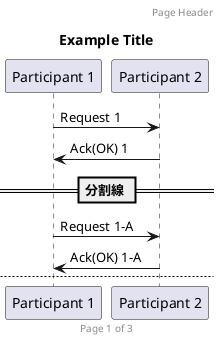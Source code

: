 @startuml practice1

'################################
' ヘッダ・フッター
'################################
header Page Header
footer Page %page% of %lastpage%


'################################
' 類分子
'################################
participant "Participant 1" as Foo1
participant "Participant 2" as Foo2


'################################
' タイトル
'################################
title Example Title


'################################
' シーケンス本文
'################################

'### 要求 -> 応答
Foo1 -> Foo2 : Request 1
Foo1 <- Foo2 : Ack(OK) 1

'### 分割線
== 分割線 ==
Foo1 -> Foo2 : Request 1-A
Foo1 <- Foo2 : Ack(OK) 1-A

'### 要求 -> 応答(2ページ目)
newpage
Foo1 -> Foo2 : Request 2
Foo1 <- Foo2 : Ack(OK) 2

'### 要求 -> 応答(3ページ目) +タイトル付き
newpage A title for the\nlast page
Foo1 -> Foo2 : Request 3
Foo1 <- Foo2 : Ack(OK) 3

@enduml
